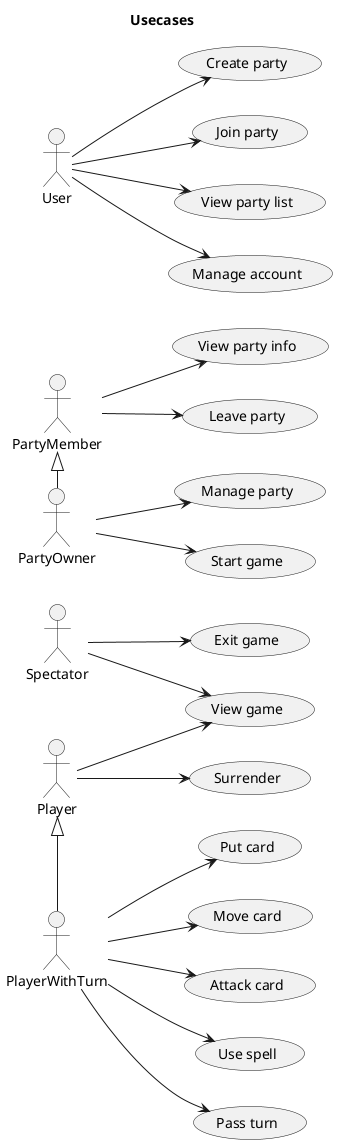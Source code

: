 @startuml 
title "Usecases"
left to right direction

actor Spectator
actor PlayerWithTurn
actor Player 
actor PartyOwner
actor PartyMember
actor User

:Player: <|-r- :PlayerWithTurn:
:PartyMember: <|-r- :PartyOwner:

:User: --> (Create party)
:User: --> (Join party)
:User: --> (View party list)
:User: --> (Manage account)

:PartyMember: --> (View party info)
:PartyMember: --> (Leave party)

:PartyOwner: --> (Manage party)
:PartyOwner: --> (Start game)

:Spectator: --> (Exit game)
:Spectator: --> (View game)

:Player: --> (Surrender)
:Player: --> (View game)

:PlayerWithTurn: --> (Put card)
:PlayerWithTurn: --> (Move card)
:PlayerWithTurn: --> (Attack card)
:PlayerWithTurn: --> (Use spell)
:PlayerWithTurn: --> (Pass turn)
@enduml 